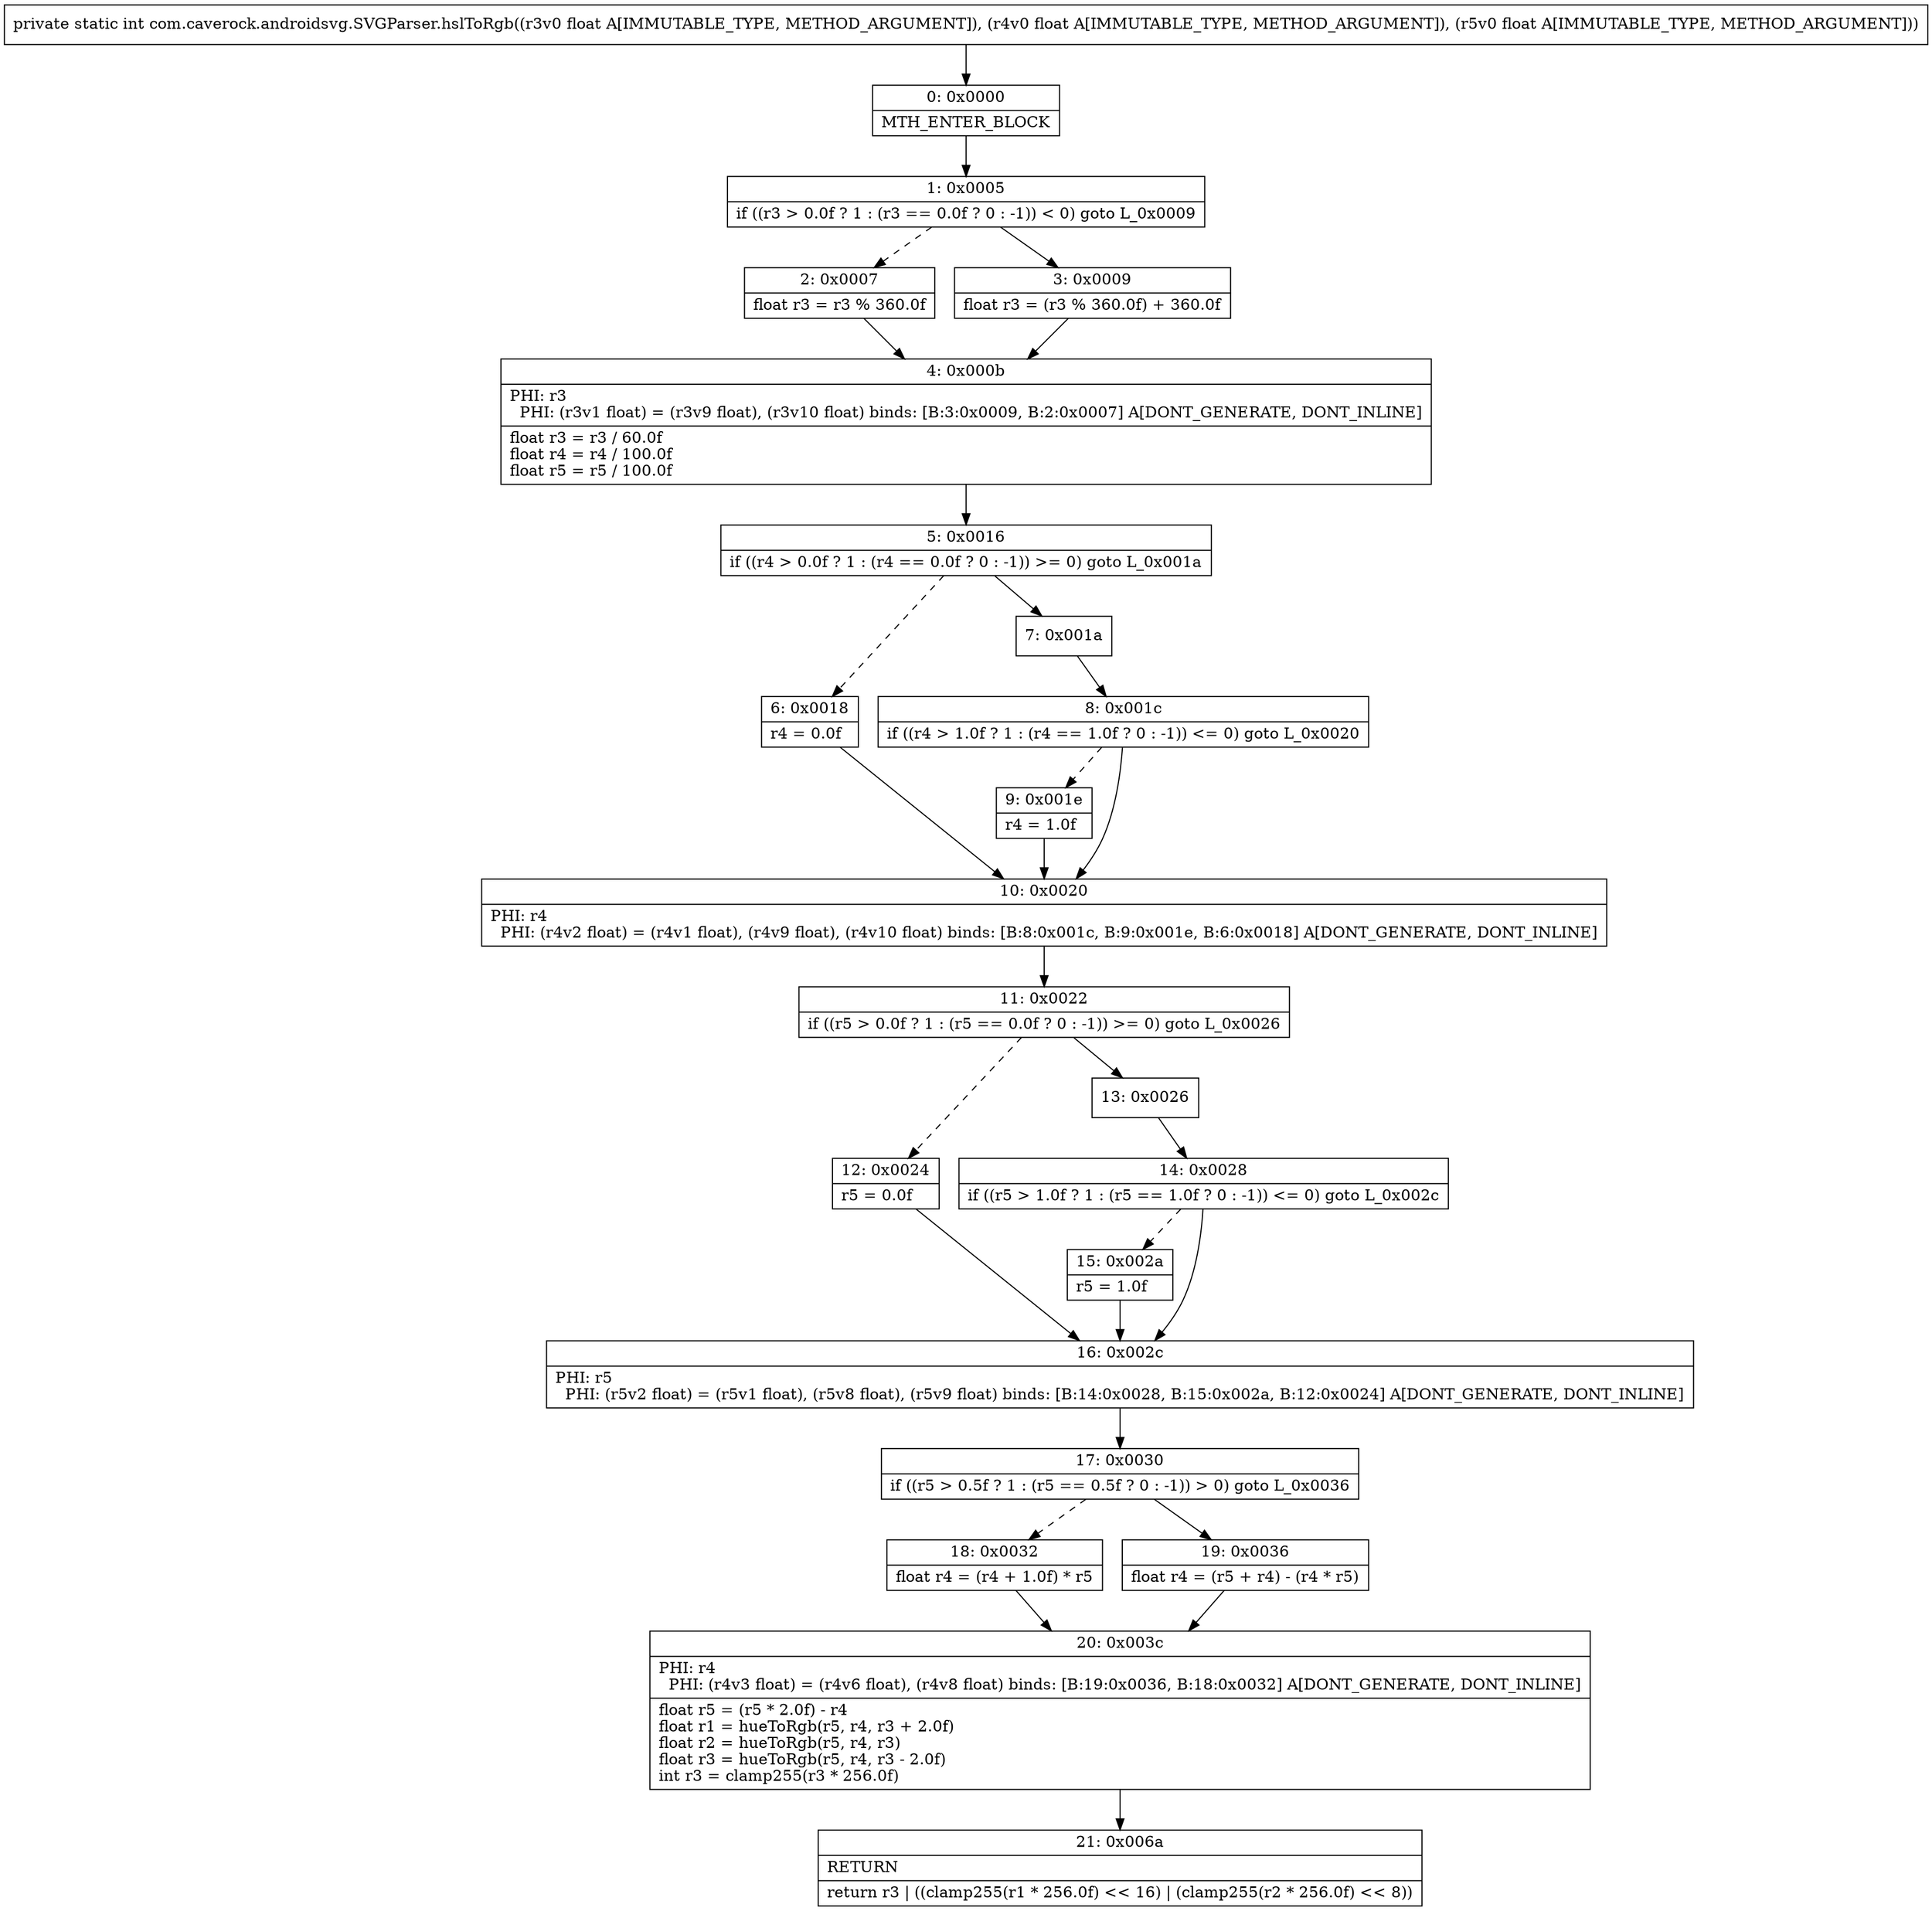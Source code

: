 digraph "CFG forcom.caverock.androidsvg.SVGParser.hslToRgb(FFF)I" {
Node_0 [shape=record,label="{0\:\ 0x0000|MTH_ENTER_BLOCK\l}"];
Node_1 [shape=record,label="{1\:\ 0x0005|if ((r3 \> 0.0f ? 1 : (r3 == 0.0f ? 0 : \-1)) \< 0) goto L_0x0009\l}"];
Node_2 [shape=record,label="{2\:\ 0x0007|float r3 = r3 % 360.0f\l}"];
Node_3 [shape=record,label="{3\:\ 0x0009|float r3 = (r3 % 360.0f) + 360.0f\l}"];
Node_4 [shape=record,label="{4\:\ 0x000b|PHI: r3 \l  PHI: (r3v1 float) = (r3v9 float), (r3v10 float) binds: [B:3:0x0009, B:2:0x0007] A[DONT_GENERATE, DONT_INLINE]\l|float r3 = r3 \/ 60.0f\lfloat r4 = r4 \/ 100.0f\lfloat r5 = r5 \/ 100.0f\l}"];
Node_5 [shape=record,label="{5\:\ 0x0016|if ((r4 \> 0.0f ? 1 : (r4 == 0.0f ? 0 : \-1)) \>= 0) goto L_0x001a\l}"];
Node_6 [shape=record,label="{6\:\ 0x0018|r4 = 0.0f\l}"];
Node_7 [shape=record,label="{7\:\ 0x001a}"];
Node_8 [shape=record,label="{8\:\ 0x001c|if ((r4 \> 1.0f ? 1 : (r4 == 1.0f ? 0 : \-1)) \<= 0) goto L_0x0020\l}"];
Node_9 [shape=record,label="{9\:\ 0x001e|r4 = 1.0f\l}"];
Node_10 [shape=record,label="{10\:\ 0x0020|PHI: r4 \l  PHI: (r4v2 float) = (r4v1 float), (r4v9 float), (r4v10 float) binds: [B:8:0x001c, B:9:0x001e, B:6:0x0018] A[DONT_GENERATE, DONT_INLINE]\l}"];
Node_11 [shape=record,label="{11\:\ 0x0022|if ((r5 \> 0.0f ? 1 : (r5 == 0.0f ? 0 : \-1)) \>= 0) goto L_0x0026\l}"];
Node_12 [shape=record,label="{12\:\ 0x0024|r5 = 0.0f\l}"];
Node_13 [shape=record,label="{13\:\ 0x0026}"];
Node_14 [shape=record,label="{14\:\ 0x0028|if ((r5 \> 1.0f ? 1 : (r5 == 1.0f ? 0 : \-1)) \<= 0) goto L_0x002c\l}"];
Node_15 [shape=record,label="{15\:\ 0x002a|r5 = 1.0f\l}"];
Node_16 [shape=record,label="{16\:\ 0x002c|PHI: r5 \l  PHI: (r5v2 float) = (r5v1 float), (r5v8 float), (r5v9 float) binds: [B:14:0x0028, B:15:0x002a, B:12:0x0024] A[DONT_GENERATE, DONT_INLINE]\l}"];
Node_17 [shape=record,label="{17\:\ 0x0030|if ((r5 \> 0.5f ? 1 : (r5 == 0.5f ? 0 : \-1)) \> 0) goto L_0x0036\l}"];
Node_18 [shape=record,label="{18\:\ 0x0032|float r4 = (r4 + 1.0f) * r5\l}"];
Node_19 [shape=record,label="{19\:\ 0x0036|float r4 = (r5 + r4) \- (r4 * r5)\l}"];
Node_20 [shape=record,label="{20\:\ 0x003c|PHI: r4 \l  PHI: (r4v3 float) = (r4v6 float), (r4v8 float) binds: [B:19:0x0036, B:18:0x0032] A[DONT_GENERATE, DONT_INLINE]\l|float r5 = (r5 * 2.0f) \- r4\lfloat r1 = hueToRgb(r5, r4, r3 + 2.0f)\lfloat r2 = hueToRgb(r5, r4, r3)\lfloat r3 = hueToRgb(r5, r4, r3 \- 2.0f)\lint r3 = clamp255(r3 * 256.0f)\l}"];
Node_21 [shape=record,label="{21\:\ 0x006a|RETURN\l|return r3 \| ((clamp255(r1 * 256.0f) \<\< 16) \| (clamp255(r2 * 256.0f) \<\< 8))\l}"];
MethodNode[shape=record,label="{private static int com.caverock.androidsvg.SVGParser.hslToRgb((r3v0 float A[IMMUTABLE_TYPE, METHOD_ARGUMENT]), (r4v0 float A[IMMUTABLE_TYPE, METHOD_ARGUMENT]), (r5v0 float A[IMMUTABLE_TYPE, METHOD_ARGUMENT])) }"];
MethodNode -> Node_0;
Node_0 -> Node_1;
Node_1 -> Node_2[style=dashed];
Node_1 -> Node_3;
Node_2 -> Node_4;
Node_3 -> Node_4;
Node_4 -> Node_5;
Node_5 -> Node_6[style=dashed];
Node_5 -> Node_7;
Node_6 -> Node_10;
Node_7 -> Node_8;
Node_8 -> Node_9[style=dashed];
Node_8 -> Node_10;
Node_9 -> Node_10;
Node_10 -> Node_11;
Node_11 -> Node_12[style=dashed];
Node_11 -> Node_13;
Node_12 -> Node_16;
Node_13 -> Node_14;
Node_14 -> Node_15[style=dashed];
Node_14 -> Node_16;
Node_15 -> Node_16;
Node_16 -> Node_17;
Node_17 -> Node_18[style=dashed];
Node_17 -> Node_19;
Node_18 -> Node_20;
Node_19 -> Node_20;
Node_20 -> Node_21;
}

